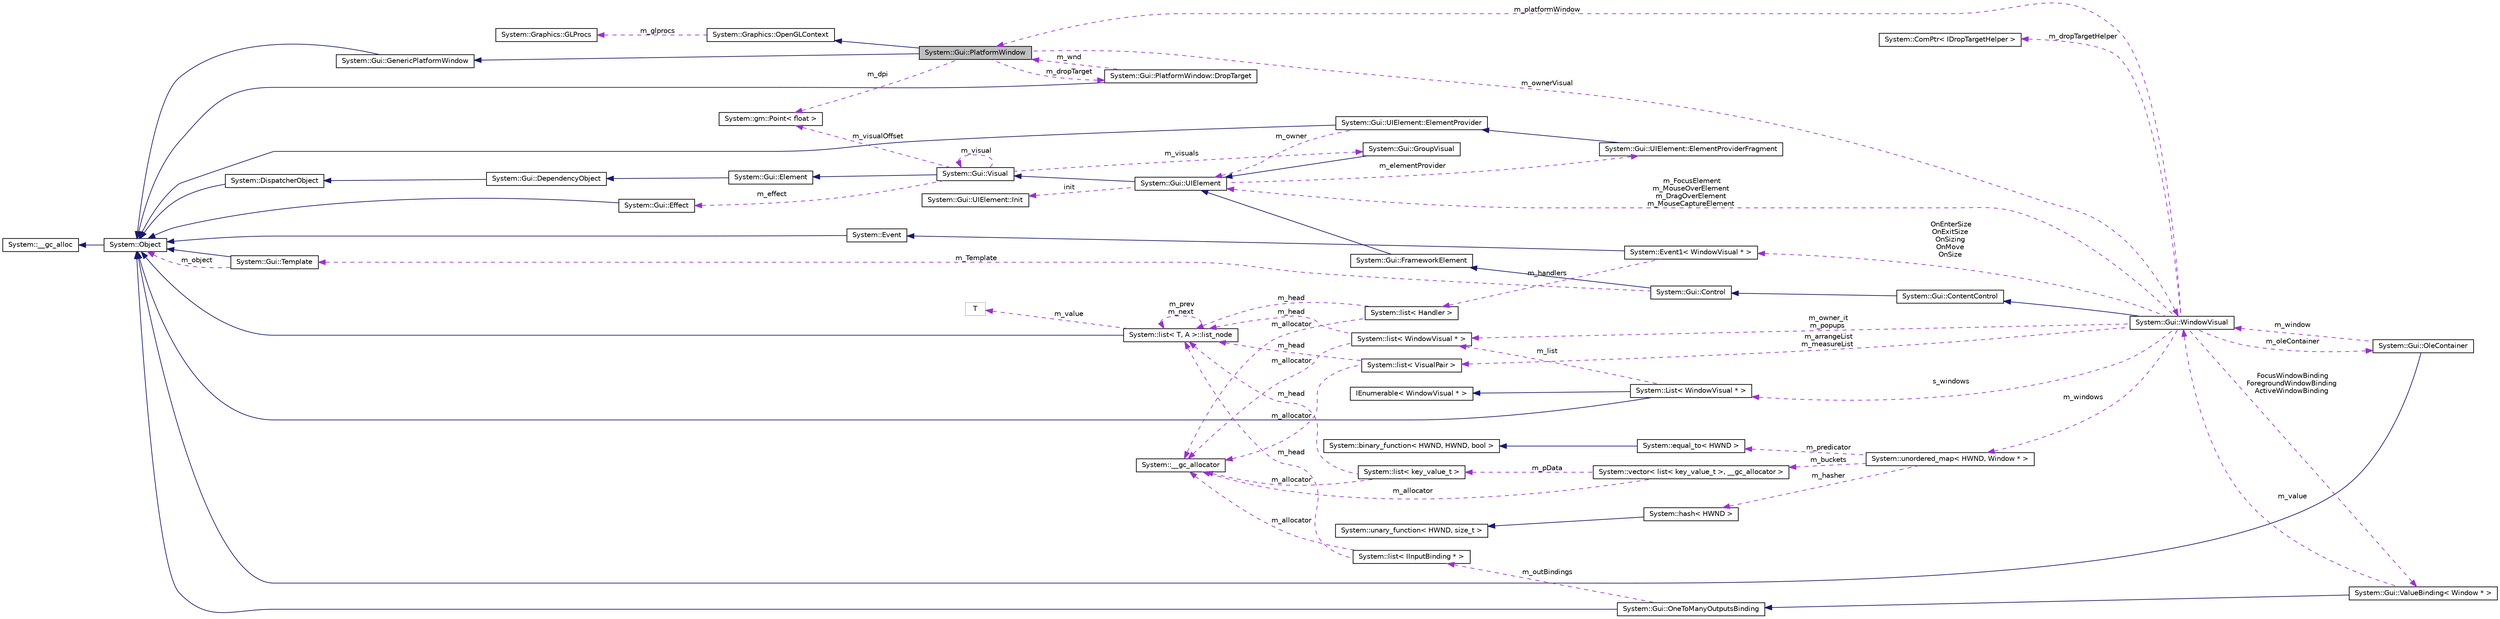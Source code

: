 digraph G
{
  edge [fontname="Helvetica",fontsize="10",labelfontname="Helvetica",labelfontsize="10"];
  node [fontname="Helvetica",fontsize="10",shape=record];
  rankdir="LR";
  Node1 [label="System::Gui::PlatformWindow",height=0.2,width=0.4,color="black", fillcolor="grey75", style="filled" fontcolor="black"];
  Node2 -> Node1 [dir="back",color="midnightblue",fontsize="10",style="solid",fontname="Helvetica"];
  Node2 [label="System::Gui::GenericPlatformWindow",height=0.2,width=0.4,color="black", fillcolor="white", style="filled",URL="$class_system_1_1_gui_1_1_generic_platform_window.html"];
  Node3 -> Node2 [dir="back",color="midnightblue",fontsize="10",style="solid",fontname="Helvetica"];
  Node3 [label="System::Object",height=0.2,width=0.4,color="black", fillcolor="white", style="filled",URL="$class_system_1_1_object.html"];
  Node4 -> Node3 [dir="back",color="midnightblue",fontsize="10",style="solid",fontname="Helvetica"];
  Node4 [label="System::__gc_alloc",height=0.2,width=0.4,color="black", fillcolor="white", style="filled",URL="$class_system_1_1____gc__alloc.html"];
  Node5 -> Node1 [dir="back",color="midnightblue",fontsize="10",style="solid",fontname="Helvetica"];
  Node5 [label="System::Graphics::OpenGLContext",height=0.2,width=0.4,color="black", fillcolor="white", style="filled",URL="$class_system_1_1_graphics_1_1_open_g_l_context.html"];
  Node6 -> Node5 [dir="back",color="darkorchid3",fontsize="10",style="dashed",label=" m_glprocs" ,fontname="Helvetica"];
  Node6 [label="System::Graphics::GLProcs",height=0.2,width=0.4,color="black", fillcolor="white", style="filled",URL="$struct_system_1_1_graphics_1_1_g_l_procs.html"];
  Node7 -> Node1 [dir="back",color="darkorchid3",fontsize="10",style="dashed",label=" m_dpi" ,fontname="Helvetica"];
  Node7 [label="System::gm::Point\< float \>",height=0.2,width=0.4,color="black", fillcolor="white", style="filled",URL="$class_system_1_1gm_1_1_point.html"];
  Node8 -> Node1 [dir="back",color="darkorchid3",fontsize="10",style="dashed",label=" m_ownerVisual" ,fontname="Helvetica"];
  Node8 [label="System::Gui::WindowVisual",height=0.2,width=0.4,color="black", fillcolor="white", style="filled",URL="$class_system_1_1_gui_1_1_window_visual.html"];
  Node9 -> Node8 [dir="back",color="midnightblue",fontsize="10",style="solid",fontname="Helvetica"];
  Node9 [label="System::Gui::ContentControl",height=0.2,width=0.4,color="black", fillcolor="white", style="filled",URL="$class_system_1_1_gui_1_1_content_control.html"];
  Node10 -> Node9 [dir="back",color="midnightblue",fontsize="10",style="solid",fontname="Helvetica"];
  Node10 [label="System::Gui::Control",height=0.2,width=0.4,color="black", fillcolor="white", style="filled",URL="$class_system_1_1_gui_1_1_control.html"];
  Node11 -> Node10 [dir="back",color="midnightblue",fontsize="10",style="solid",fontname="Helvetica"];
  Node11 [label="System::Gui::FrameworkElement",height=0.2,width=0.4,color="black", fillcolor="white", style="filled",URL="$class_system_1_1_gui_1_1_framework_element.html"];
  Node12 -> Node11 [dir="back",color="midnightblue",fontsize="10",style="solid",fontname="Helvetica"];
  Node12 [label="System::Gui::UIElement",height=0.2,width=0.4,color="black", fillcolor="white", style="filled",URL="$class_system_1_1_gui_1_1_u_i_element.html"];
  Node13 -> Node12 [dir="back",color="midnightblue",fontsize="10",style="solid",fontname="Helvetica"];
  Node13 [label="System::Gui::Visual",height=0.2,width=0.4,color="black", fillcolor="white", style="filled",URL="$class_system_1_1_gui_1_1_visual.html"];
  Node14 -> Node13 [dir="back",color="midnightblue",fontsize="10",style="solid",fontname="Helvetica"];
  Node14 [label="System::Gui::Element",height=0.2,width=0.4,color="black", fillcolor="white", style="filled",URL="$class_system_1_1_gui_1_1_element.html"];
  Node15 -> Node14 [dir="back",color="midnightblue",fontsize="10",style="solid",fontname="Helvetica"];
  Node15 [label="System::Gui::DependencyObject",height=0.2,width=0.4,color="black", fillcolor="white", style="filled",URL="$class_system_1_1_gui_1_1_dependency_object.html"];
  Node16 -> Node15 [dir="back",color="midnightblue",fontsize="10",style="solid",fontname="Helvetica"];
  Node16 [label="System::DispatcherObject",height=0.2,width=0.4,color="black", fillcolor="white", style="filled",URL="$class_system_1_1_dispatcher_object.html"];
  Node3 -> Node16 [dir="back",color="midnightblue",fontsize="10",style="solid",fontname="Helvetica"];
  Node7 -> Node13 [dir="back",color="darkorchid3",fontsize="10",style="dashed",label=" m_visualOffset" ,fontname="Helvetica"];
  Node13 -> Node13 [dir="back",color="darkorchid3",fontsize="10",style="dashed",label=" m_visual" ,fontname="Helvetica"];
  Node17 -> Node13 [dir="back",color="darkorchid3",fontsize="10",style="dashed",label=" m_effect" ,fontname="Helvetica"];
  Node17 [label="System::Gui::Effect",height=0.2,width=0.4,color="black", fillcolor="white", style="filled",URL="$class_system_1_1_gui_1_1_effect.html"];
  Node3 -> Node17 [dir="back",color="midnightblue",fontsize="10",style="solid",fontname="Helvetica"];
  Node18 -> Node13 [dir="back",color="darkorchid3",fontsize="10",style="dashed",label=" m_visuals" ,fontname="Helvetica"];
  Node18 [label="System::Gui::GroupVisual",height=0.2,width=0.4,color="black", fillcolor="white", style="filled",URL="$class_system_1_1_gui_1_1_group_visual.html"];
  Node12 -> Node18 [dir="back",color="midnightblue",fontsize="10",style="solid",fontname="Helvetica"];
  Node19 -> Node12 [dir="back",color="darkorchid3",fontsize="10",style="dashed",label=" init" ,fontname="Helvetica"];
  Node19 [label="System::Gui::UIElement::Init",height=0.2,width=0.4,color="black", fillcolor="white", style="filled",URL="$class_system_1_1_gui_1_1_u_i_element_1_1_init.html"];
  Node20 -> Node12 [dir="back",color="darkorchid3",fontsize="10",style="dashed",label=" m_elementProvider" ,fontname="Helvetica"];
  Node20 [label="System::Gui::UIElement::ElementProviderFragment",height=0.2,width=0.4,color="black", fillcolor="white", style="filled",URL="$class_system_1_1_gui_1_1_u_i_element_1_1_element_provider_fragment.html"];
  Node21 -> Node20 [dir="back",color="midnightblue",fontsize="10",style="solid",fontname="Helvetica"];
  Node21 [label="System::Gui::UIElement::ElementProvider",height=0.2,width=0.4,color="black", fillcolor="white", style="filled",URL="$class_system_1_1_gui_1_1_u_i_element_1_1_element_provider.html"];
  Node3 -> Node21 [dir="back",color="midnightblue",fontsize="10",style="solid",fontname="Helvetica"];
  Node12 -> Node21 [dir="back",color="darkorchid3",fontsize="10",style="dashed",label=" m_owner" ,fontname="Helvetica"];
  Node22 -> Node10 [dir="back",color="darkorchid3",fontsize="10",style="dashed",label=" m_Template" ,fontname="Helvetica"];
  Node22 [label="System::Gui::Template",height=0.2,width=0.4,color="black", fillcolor="white", style="filled",URL="$class_system_1_1_gui_1_1_template.html"];
  Node3 -> Node22 [dir="back",color="midnightblue",fontsize="10",style="solid",fontname="Helvetica"];
  Node3 -> Node22 [dir="back",color="darkorchid3",fontsize="10",style="dashed",label=" m_object" ,fontname="Helvetica"];
  Node23 -> Node8 [dir="back",color="darkorchid3",fontsize="10",style="dashed",label=" m_arrangeList\nm_measureList" ,fontname="Helvetica"];
  Node23 [label="System::list\< VisualPair \>",height=0.2,width=0.4,color="black", fillcolor="white", style="filled",URL="$class_system_1_1list.html"];
  Node24 -> Node23 [dir="back",color="darkorchid3",fontsize="10",style="dashed",label=" m_allocator" ,fontname="Helvetica"];
  Node24 [label="System::__gc_allocator",height=0.2,width=0.4,color="black", fillcolor="white", style="filled",URL="$class_system_1_1____gc__allocator.html"];
  Node25 -> Node23 [dir="back",color="darkorchid3",fontsize="10",style="dashed",label=" m_head" ,fontname="Helvetica"];
  Node25 [label="System::list\< T, A \>::list_node",height=0.2,width=0.4,color="black", fillcolor="white", style="filled",URL="$class_system_1_1list_1_1list__node.html"];
  Node3 -> Node25 [dir="back",color="midnightblue",fontsize="10",style="solid",fontname="Helvetica"];
  Node25 -> Node25 [dir="back",color="darkorchid3",fontsize="10",style="dashed",label=" m_prev\nm_next" ,fontname="Helvetica"];
  Node26 -> Node25 [dir="back",color="darkorchid3",fontsize="10",style="dashed",label=" m_value" ,fontname="Helvetica"];
  Node26 [label="T",height=0.2,width=0.4,color="grey75", fillcolor="white", style="filled"];
  Node27 -> Node8 [dir="back",color="darkorchid3",fontsize="10",style="dashed",label=" m_dropTargetHelper" ,fontname="Helvetica"];
  Node27 [label="System::ComPtr\< IDropTargetHelper \>",height=0.2,width=0.4,color="black", fillcolor="white", style="filled",URL="$class_system_1_1_com_ptr.html"];
  Node28 -> Node8 [dir="back",color="darkorchid3",fontsize="10",style="dashed",label=" m_owner_it\nm_popups" ,fontname="Helvetica"];
  Node28 [label="System::list\< WindowVisual * \>",height=0.2,width=0.4,color="black", fillcolor="white", style="filled",URL="$class_system_1_1list.html"];
  Node24 -> Node28 [dir="back",color="darkorchid3",fontsize="10",style="dashed",label=" m_allocator" ,fontname="Helvetica"];
  Node25 -> Node28 [dir="back",color="darkorchid3",fontsize="10",style="dashed",label=" m_head" ,fontname="Helvetica"];
  Node29 -> Node8 [dir="back",color="darkorchid3",fontsize="10",style="dashed",label=" s_windows" ,fontname="Helvetica"];
  Node29 [label="System::List\< WindowVisual * \>",height=0.2,width=0.4,color="black", fillcolor="white", style="filled",URL="$class_system_1_1_list.html"];
  Node3 -> Node29 [dir="back",color="midnightblue",fontsize="10",style="solid",fontname="Helvetica"];
  Node30 -> Node29 [dir="back",color="midnightblue",fontsize="10",style="solid",fontname="Helvetica"];
  Node30 [label="IEnumerable\< WindowVisual * \>",height=0.2,width=0.4,color="black", fillcolor="white", style="filled",URL="$class_i_enumerable.html"];
  Node28 -> Node29 [dir="back",color="darkorchid3",fontsize="10",style="dashed",label=" m_list" ,fontname="Helvetica"];
  Node31 -> Node8 [dir="back",color="darkorchid3",fontsize="10",style="dashed",label=" FocusWindowBinding\nForegroundWindowBinding\nActiveWindowBinding" ,fontname="Helvetica"];
  Node31 [label="System::Gui::ValueBinding\< Window * \>",height=0.2,width=0.4,color="black", fillcolor="white", style="filled",URL="$class_system_1_1_gui_1_1_value_binding.html"];
  Node32 -> Node31 [dir="back",color="midnightblue",fontsize="10",style="solid",fontname="Helvetica"];
  Node32 [label="System::Gui::OneToManyOutputsBinding",height=0.2,width=0.4,color="black", fillcolor="white", style="filled",URL="$class_system_1_1_gui_1_1_one_to_many_outputs_binding.html"];
  Node3 -> Node32 [dir="back",color="midnightblue",fontsize="10",style="solid",fontname="Helvetica"];
  Node33 -> Node32 [dir="back",color="darkorchid3",fontsize="10",style="dashed",label=" m_outBindings" ,fontname="Helvetica"];
  Node33 [label="System::list\< IInputBinding * \>",height=0.2,width=0.4,color="black", fillcolor="white", style="filled",URL="$class_system_1_1list.html"];
  Node24 -> Node33 [dir="back",color="darkorchid3",fontsize="10",style="dashed",label=" m_allocator" ,fontname="Helvetica"];
  Node25 -> Node33 [dir="back",color="darkorchid3",fontsize="10",style="dashed",label=" m_head" ,fontname="Helvetica"];
  Node8 -> Node31 [dir="back",color="darkorchid3",fontsize="10",style="dashed",label=" m_value" ,fontname="Helvetica"];
  Node34 -> Node8 [dir="back",color="darkorchid3",fontsize="10",style="dashed",label=" OnEnterSize\nOnExitSize\nOnSizing\nOnMove\nOnSize" ,fontname="Helvetica"];
  Node34 [label="System::Event1\< WindowVisual * \>",height=0.2,width=0.4,color="black", fillcolor="white", style="filled",URL="$class_system_1_1_event1.html"];
  Node35 -> Node34 [dir="back",color="midnightblue",fontsize="10",style="solid",fontname="Helvetica"];
  Node35 [label="System::Event",height=0.2,width=0.4,color="black", fillcolor="white", style="filled",URL="$class_system_1_1_event.html"];
  Node3 -> Node35 [dir="back",color="midnightblue",fontsize="10",style="solid",fontname="Helvetica"];
  Node36 -> Node34 [dir="back",color="darkorchid3",fontsize="10",style="dashed",label=" m_handlers" ,fontname="Helvetica"];
  Node36 [label="System::list\< Handler \>",height=0.2,width=0.4,color="black", fillcolor="white", style="filled",URL="$class_system_1_1list.html"];
  Node24 -> Node36 [dir="back",color="darkorchid3",fontsize="10",style="dashed",label=" m_allocator" ,fontname="Helvetica"];
  Node25 -> Node36 [dir="back",color="darkorchid3",fontsize="10",style="dashed",label=" m_head" ,fontname="Helvetica"];
  Node37 -> Node8 [dir="back",color="darkorchid3",fontsize="10",style="dashed",label=" m_windows" ,fontname="Helvetica"];
  Node37 [label="System::unordered_map\< HWND, Window * \>",height=0.2,width=0.4,color="black", fillcolor="white", style="filled",URL="$class_system_1_1unordered__map.html"];
  Node38 -> Node37 [dir="back",color="darkorchid3",fontsize="10",style="dashed",label=" m_hasher" ,fontname="Helvetica"];
  Node38 [label="System::hash\< HWND \>",height=0.2,width=0.4,color="black", fillcolor="white", style="filled",URL="$struct_system_1_1hash.html"];
  Node39 -> Node38 [dir="back",color="midnightblue",fontsize="10",style="solid",fontname="Helvetica"];
  Node39 [label="System::unary_function\< HWND, size_t \>",height=0.2,width=0.4,color="black", fillcolor="white", style="filled",URL="$class_system_1_1unary__function.html"];
  Node40 -> Node37 [dir="back",color="darkorchid3",fontsize="10",style="dashed",label=" m_predicator" ,fontname="Helvetica"];
  Node40 [label="System::equal_to\< HWND \>",height=0.2,width=0.4,color="black", fillcolor="white", style="filled",URL="$struct_system_1_1equal__to.html"];
  Node41 -> Node40 [dir="back",color="midnightblue",fontsize="10",style="solid",fontname="Helvetica"];
  Node41 [label="System::binary_function\< HWND, HWND, bool \>",height=0.2,width=0.4,color="black", fillcolor="white", style="filled",URL="$class_system_1_1binary__function.html"];
  Node42 -> Node37 [dir="back",color="darkorchid3",fontsize="10",style="dashed",label=" m_buckets" ,fontname="Helvetica"];
  Node42 [label="System::vector\< list\< key_value_t \>, __gc_allocator \>",height=0.2,width=0.4,color="black", fillcolor="white", style="filled",URL="$class_system_1_1vector.html"];
  Node24 -> Node42 [dir="back",color="darkorchid3",fontsize="10",style="dashed",label=" m_allocator" ,fontname="Helvetica"];
  Node43 -> Node42 [dir="back",color="darkorchid3",fontsize="10",style="dashed",label=" m_pData" ,fontname="Helvetica"];
  Node43 [label="System::list\< key_value_t \>",height=0.2,width=0.4,color="black", fillcolor="white", style="filled",URL="$class_system_1_1list.html"];
  Node24 -> Node43 [dir="back",color="darkorchid3",fontsize="10",style="dashed",label=" m_allocator" ,fontname="Helvetica"];
  Node25 -> Node43 [dir="back",color="darkorchid3",fontsize="10",style="dashed",label=" m_head" ,fontname="Helvetica"];
  Node12 -> Node8 [dir="back",color="darkorchid3",fontsize="10",style="dashed",label=" m_FocusElement\nm_MouseOverElement\nm_DragOverElement\nm_MouseCaptureElement" ,fontname="Helvetica"];
  Node44 -> Node8 [dir="back",color="darkorchid3",fontsize="10",style="dashed",label=" m_oleContainer" ,fontname="Helvetica"];
  Node44 [label="System::Gui::OleContainer",height=0.2,width=0.4,color="black", fillcolor="white", style="filled",URL="$class_system_1_1_gui_1_1_ole_container.html"];
  Node3 -> Node44 [dir="back",color="midnightblue",fontsize="10",style="solid",fontname="Helvetica"];
  Node8 -> Node44 [dir="back",color="darkorchid3",fontsize="10",style="dashed",label=" m_window" ,fontname="Helvetica"];
  Node1 -> Node8 [dir="back",color="darkorchid3",fontsize="10",style="dashed",label=" m_platformWindow" ,fontname="Helvetica"];
  Node45 -> Node1 [dir="back",color="darkorchid3",fontsize="10",style="dashed",label=" m_dropTarget" ,fontname="Helvetica"];
  Node45 [label="System::Gui::PlatformWindow::DropTarget",height=0.2,width=0.4,color="black", fillcolor="white", style="filled",URL="$class_system_1_1_gui_1_1_platform_window_1_1_drop_target.html"];
  Node3 -> Node45 [dir="back",color="midnightblue",fontsize="10",style="solid",fontname="Helvetica"];
  Node1 -> Node45 [dir="back",color="darkorchid3",fontsize="10",style="dashed",label=" m_wnd" ,fontname="Helvetica"];
}
